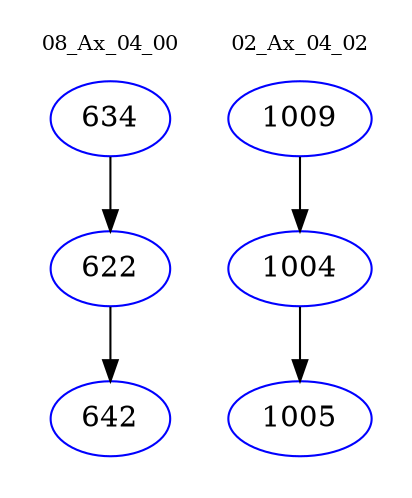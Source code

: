 digraph{
subgraph cluster_0 {
color = white
label = "08_Ax_04_00";
fontsize=10;
T0_634 [label="634", color="blue"]
T0_634 -> T0_622 [color="black"]
T0_622 [label="622", color="blue"]
T0_622 -> T0_642 [color="black"]
T0_642 [label="642", color="blue"]
}
subgraph cluster_1 {
color = white
label = "02_Ax_04_02";
fontsize=10;
T1_1009 [label="1009", color="blue"]
T1_1009 -> T1_1004 [color="black"]
T1_1004 [label="1004", color="blue"]
T1_1004 -> T1_1005 [color="black"]
T1_1005 [label="1005", color="blue"]
}
}
